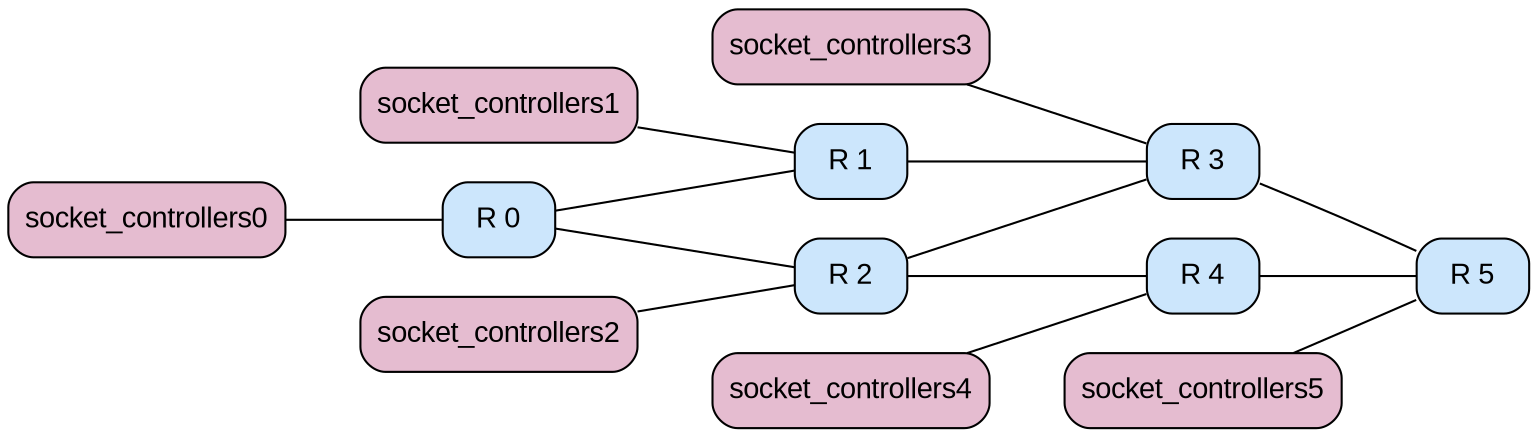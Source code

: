 graph G {
rankdir=LR;
"system.noc_network.network.routers0" [color="#000000", fillcolor="#cce6fc", fontcolor="#000000", fontname=Arial, fontsize=14, label="R 0", shape=Mrecord, style="rounded, filled"];
"system.noc_network.network.routers1" [color="#000000", fillcolor="#cce6fc", fontcolor="#000000", fontname=Arial, fontsize=14, label="R 1", shape=Mrecord, style="rounded, filled"];
"system.noc_network.network.routers2" [color="#000000", fillcolor="#cce6fc", fontcolor="#000000", fontname=Arial, fontsize=14, label="R 2", shape=Mrecord, style="rounded, filled"];
"system.noc_network.network.routers3" [color="#000000", fillcolor="#cce6fc", fontcolor="#000000", fontname=Arial, fontsize=14, label="R 3", shape=Mrecord, style="rounded, filled"];
"system.noc_network.network.routers4" [color="#000000", fillcolor="#cce6fc", fontcolor="#000000", fontname=Arial, fontsize=14, label="R 4", shape=Mrecord, style="rounded, filled"];
"system.noc_network.network.routers5" [color="#000000", fillcolor="#cce6fc", fontcolor="#000000", fontname=Arial, fontsize=14, label="R 5", shape=Mrecord, style="rounded, filled"];
"system.noc_network.network.routers0" -- "system.noc_network.network.routers1";
"system.noc_network.network.routers2" -- "system.noc_network.network.routers3";
"system.noc_network.network.routers4" -- "system.noc_network.network.routers5";
"system.noc_network.network.routers0" -- "system.noc_network.network.routers2";
"system.noc_network.network.routers2" -- "system.noc_network.network.routers4";
"system.noc_network.network.routers1" -- "system.noc_network.network.routers3";
"system.noc_network.network.routers3" -- "system.noc_network.network.routers5";
"system.noc_network.socket_controllers0" [color="#000000", fillcolor="#e5bcd0", fontcolor="#000000", fontname=Arial, fontsize=14, label=socket_controllers0, shape=Mrecord, style="rounded, filled"];
"system.noc_network.socket_controllers0" -- "system.noc_network.network.routers0";
"system.noc_network.socket_controllers1" [color="#000000", fillcolor="#e5bcd0", fontcolor="#000000", fontname=Arial, fontsize=14, label=socket_controllers1, shape=Mrecord, style="rounded, filled"];
"system.noc_network.socket_controllers1" -- "system.noc_network.network.routers1";
"system.noc_network.socket_controllers2" [color="#000000", fillcolor="#e5bcd0", fontcolor="#000000", fontname=Arial, fontsize=14, label=socket_controllers2, shape=Mrecord, style="rounded, filled"];
"system.noc_network.socket_controllers2" -- "system.noc_network.network.routers2";
"system.noc_network.socket_controllers3" [color="#000000", fillcolor="#e5bcd0", fontcolor="#000000", fontname=Arial, fontsize=14, label=socket_controllers3, shape=Mrecord, style="rounded, filled"];
"system.noc_network.socket_controllers3" -- "system.noc_network.network.routers3";
"system.noc_network.socket_controllers4" [color="#000000", fillcolor="#e5bcd0", fontcolor="#000000", fontname=Arial, fontsize=14, label=socket_controllers4, shape=Mrecord, style="rounded, filled"];
"system.noc_network.socket_controllers4" -- "system.noc_network.network.routers4";
"system.noc_network.socket_controllers5" [color="#000000", fillcolor="#e5bcd0", fontcolor="#000000", fontname=Arial, fontsize=14, label=socket_controllers5, shape=Mrecord, style="rounded, filled"];
"system.noc_network.socket_controllers5" -- "system.noc_network.network.routers5";
}
